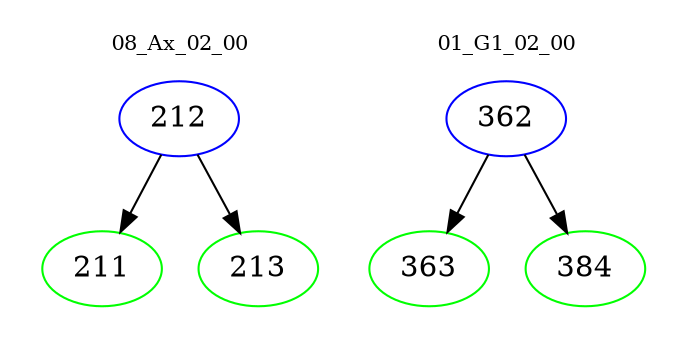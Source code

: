 digraph{
subgraph cluster_0 {
color = white
label = "08_Ax_02_00";
fontsize=10;
T0_212 [label="212", color="blue"]
T0_212 -> T0_211 [color="black"]
T0_211 [label="211", color="green"]
T0_212 -> T0_213 [color="black"]
T0_213 [label="213", color="green"]
}
subgraph cluster_1 {
color = white
label = "01_G1_02_00";
fontsize=10;
T1_362 [label="362", color="blue"]
T1_362 -> T1_363 [color="black"]
T1_363 [label="363", color="green"]
T1_362 -> T1_384 [color="black"]
T1_384 [label="384", color="green"]
}
}
